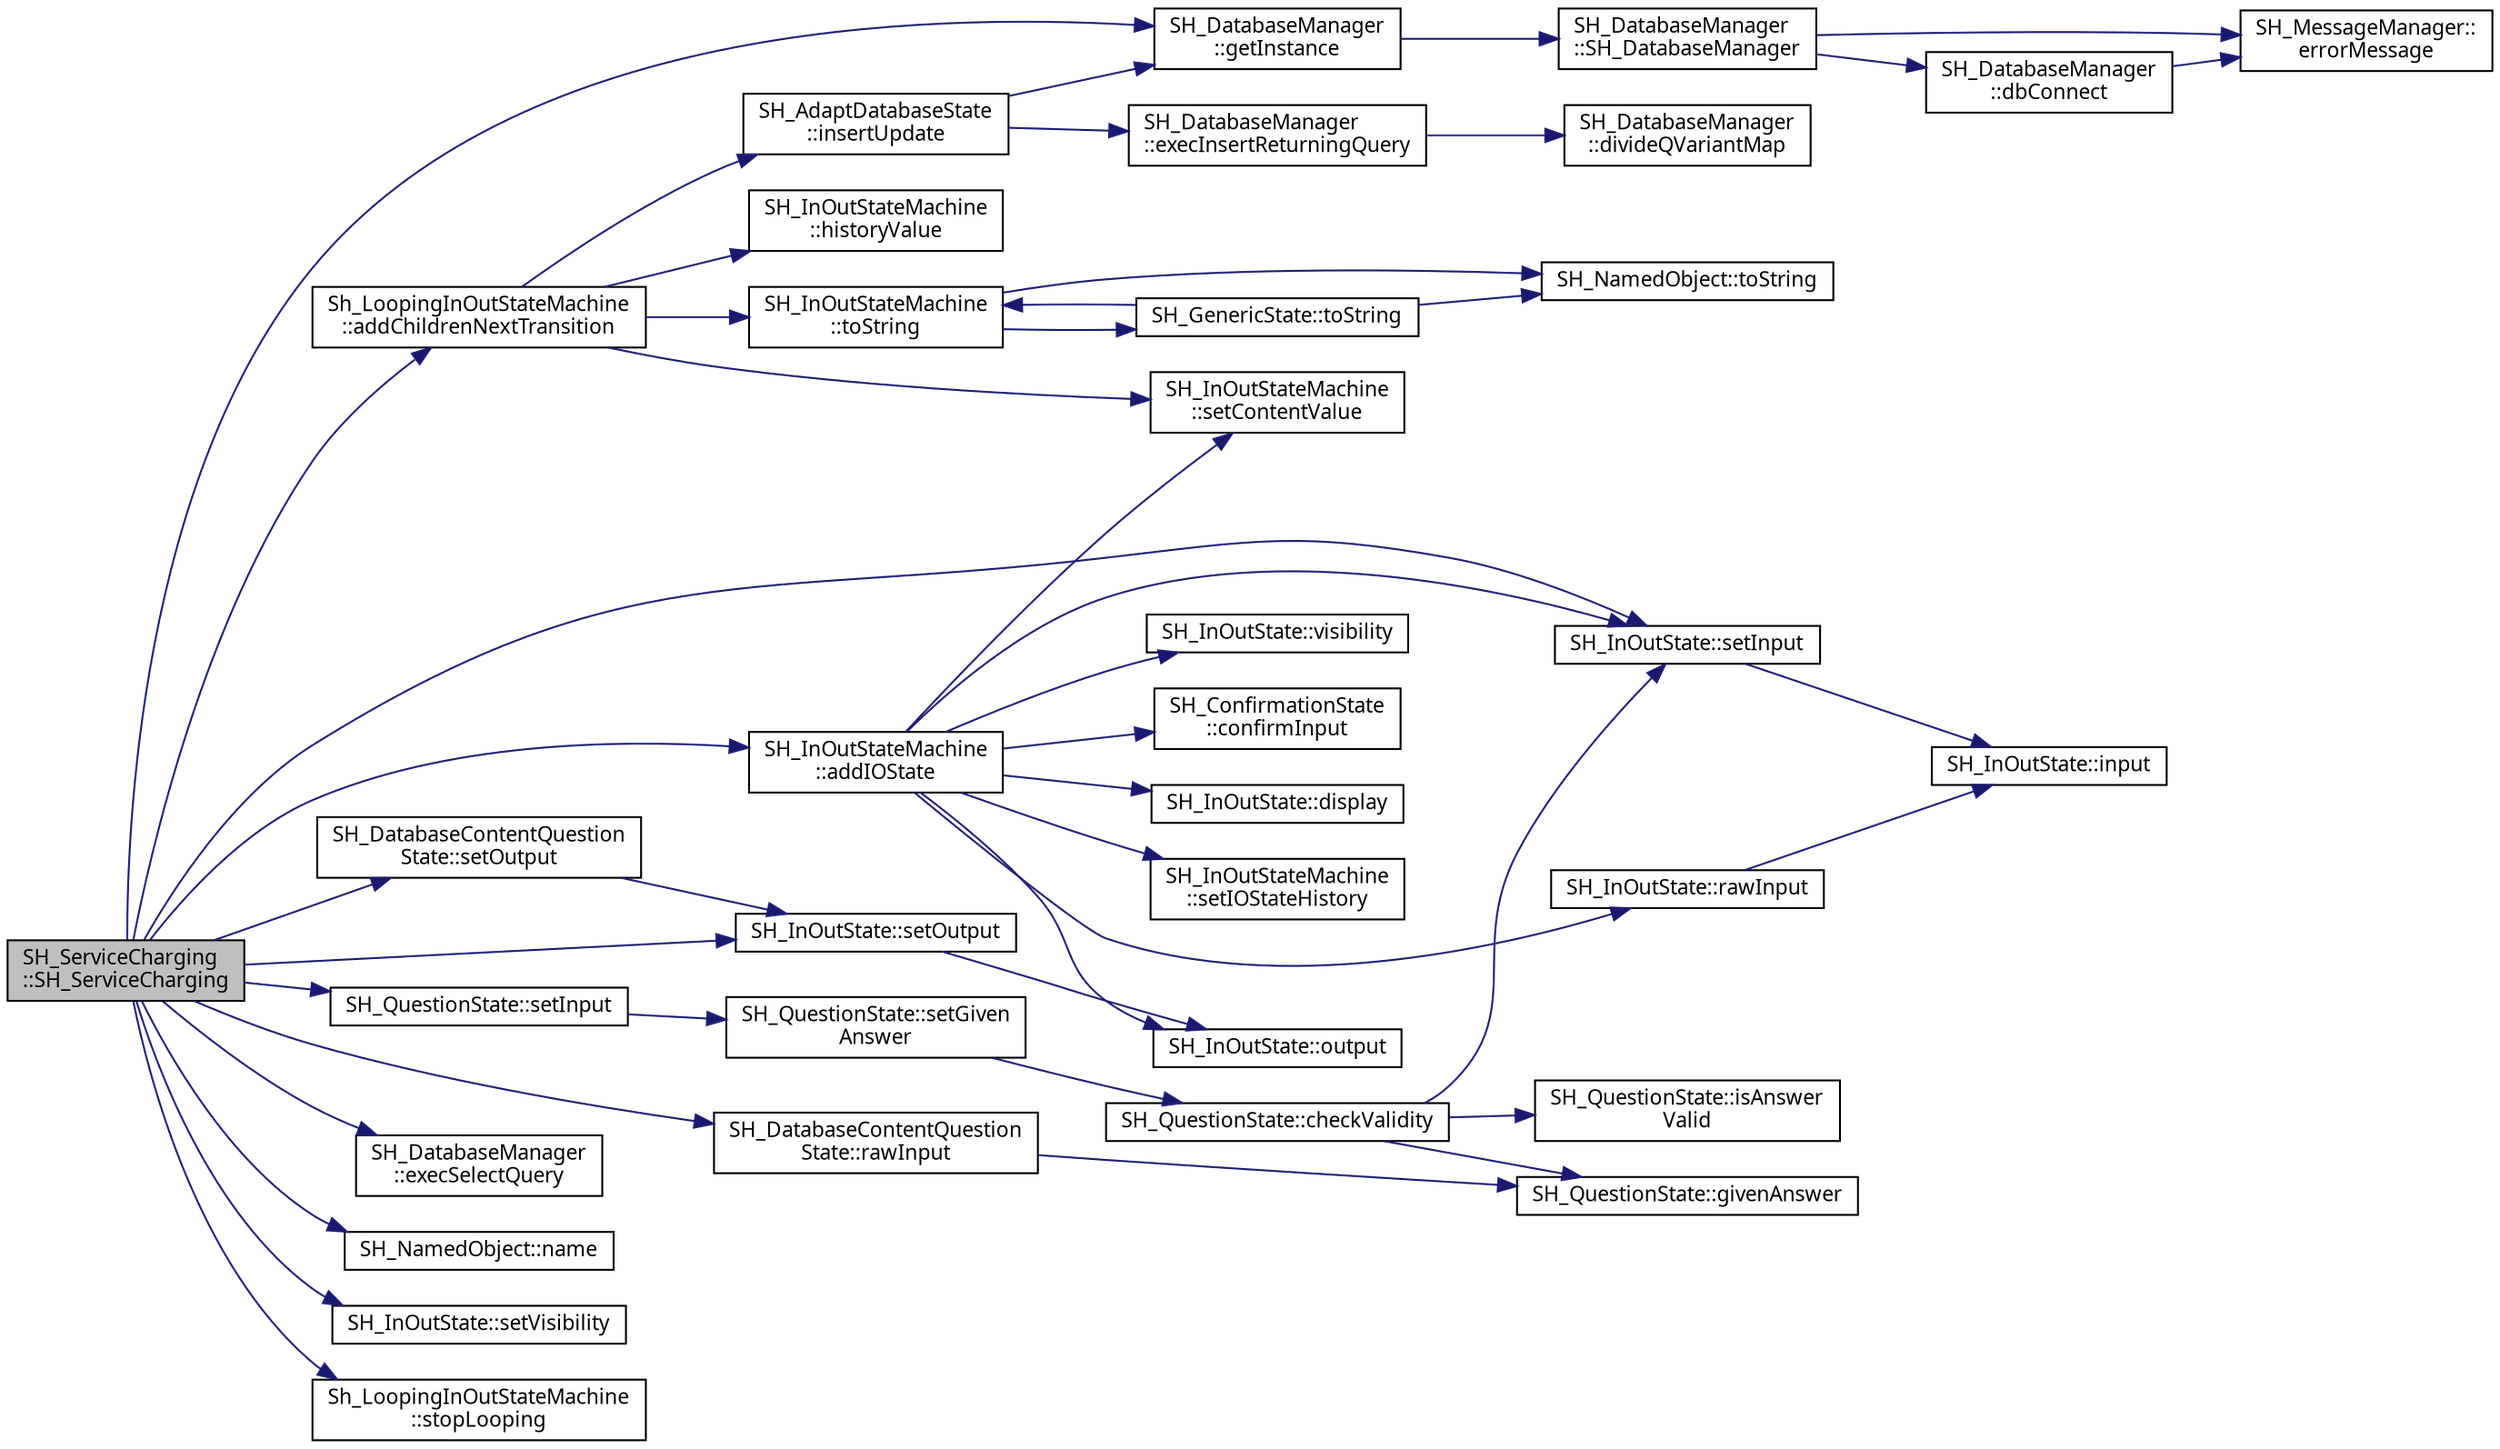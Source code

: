 digraph "SH_ServiceCharging::SH_ServiceCharging"
{
 // INTERACTIVE_SVG=YES
  bgcolor="transparent";
  edge [fontname="Verdana",fontsize="11",labelfontname="Verdana",labelfontsize="11"];
  node [fontname="Verdana",fontsize="11",shape=record];
  rankdir="LR";
  Node1 [label="SH_ServiceCharging\l::SH_ServiceCharging",height=0.2,width=0.4,color="black", fillcolor="grey75", style="filled" fontcolor="black"];
  Node1 -> Node2 [color="midnightblue",fontsize="11",style="solid",fontname="Verdana"];
  Node2 [label="Sh_LoopingInOutStateMachine\l::addChildrenNextTransition",height=0.2,width=0.4,color="black",URL="$classSh__LoopingInOutStateMachine.html#acfd8d0711c793b13c759f6c50be6a315"];
  Node2 -> Node3 [color="midnightblue",fontsize="11",style="solid",fontname="Verdana"];
  Node3 [label="SH_InOutStateMachine\l::historyValue",height=0.2,width=0.4,color="black",URL="$classSH__InOutStateMachine.html#a84fb2b2c2105cae9c590c0d15960854a"];
  Node2 -> Node4 [color="midnightblue",fontsize="11",style="solid",fontname="Verdana"];
  Node4 [label="SH_AdaptDatabaseState\l::insertUpdate",height=0.2,width=0.4,color="black",URL="$classSH__AdaptDatabaseState.html#ab010e64da052db416328d3bcb9ca01d4"];
  Node4 -> Node5 [color="midnightblue",fontsize="11",style="solid",fontname="Verdana"];
  Node5 [label="SH_DatabaseManager\l::execInsertReturningQuery",height=0.2,width=0.4,color="black",URL="$classSH__DatabaseManager.html#a1c0399265021ed79a1c07a0e01c7a5dc"];
  Node5 -> Node6 [color="midnightblue",fontsize="11",style="solid",fontname="Verdana"];
  Node6 [label="SH_DatabaseManager\l::divideQVariantMap",height=0.2,width=0.4,color="black",URL="$classSH__DatabaseManager.html#acab8936d9c694610eda1c157a405ead3"];
  Node4 -> Node7 [color="midnightblue",fontsize="11",style="solid",fontname="Verdana"];
  Node7 [label="SH_DatabaseManager\l::getInstance",height=0.2,width=0.4,color="black",URL="$classSH__DatabaseManager.html#a638369a15265ab0aa053080a32d2ca39"];
  Node7 -> Node8 [color="midnightblue",fontsize="11",style="solid",fontname="Verdana"];
  Node8 [label="SH_DatabaseManager\l::SH_DatabaseManager",height=0.2,width=0.4,color="black",URL="$classSH__DatabaseManager.html#a7b5d0e372c153eb59cdab98588994904"];
  Node8 -> Node9 [color="midnightblue",fontsize="11",style="solid",fontname="Verdana"];
  Node9 [label="SH_DatabaseManager\l::dbConnect",height=0.2,width=0.4,color="black",URL="$classSH__DatabaseManager.html#aeb077fe5437f435c0cbe8d77d96dd846"];
  Node9 -> Node10 [color="midnightblue",fontsize="11",style="solid",fontname="Verdana"];
  Node10 [label="SH_MessageManager::\lerrorMessage",height=0.2,width=0.4,color="black",URL="$classSH__MessageManager.html#acb5615cc90f198f4768da800a5d32362"];
  Node8 -> Node10 [color="midnightblue",fontsize="11",style="solid",fontname="Verdana"];
  Node2 -> Node11 [color="midnightblue",fontsize="11",style="solid",fontname="Verdana"];
  Node11 [label="SH_InOutStateMachine\l::setContentValue",height=0.2,width=0.4,color="black",URL="$classSH__InOutStateMachine.html#aa2766b7a7ba39c35a10df7fc0c151b4f"];
  Node2 -> Node12 [color="midnightblue",fontsize="11",style="solid",fontname="Verdana"];
  Node12 [label="SH_InOutStateMachine\l::toString",height=0.2,width=0.4,color="black",URL="$classSH__InOutStateMachine.html#a60ecd7de03d948e2d1e9cbedb5c3e5fa"];
  Node12 -> Node13 [color="midnightblue",fontsize="11",style="solid",fontname="Verdana"];
  Node13 [label="SH_NamedObject::toString",height=0.2,width=0.4,color="black",URL="$classSH__NamedObject.html#af73e97f6476ca1ef3a22b159d179f5e7"];
  Node12 -> Node14 [color="midnightblue",fontsize="11",style="solid",fontname="Verdana"];
  Node14 [label="SH_GenericState::toString",height=0.2,width=0.4,color="black",URL="$classSH__GenericState.html#a5480c5ee725fd801d8f6292cd4c803b8"];
  Node14 -> Node13 [color="midnightblue",fontsize="11",style="solid",fontname="Verdana"];
  Node14 -> Node12 [color="midnightblue",fontsize="11",style="solid",fontname="Verdana"];
  Node1 -> Node15 [color="midnightblue",fontsize="11",style="solid",fontname="Verdana"];
  Node15 [label="SH_InOutStateMachine\l::addIOState",height=0.2,width=0.4,color="black",URL="$classSH__InOutStateMachine.html#ad6b778d052f741daee720c047059ce0e"];
  Node15 -> Node16 [color="midnightblue",fontsize="11",style="solid",fontname="Verdana"];
  Node16 [label="SH_ConfirmationState\l::confirmInput",height=0.2,width=0.4,color="black",URL="$classSH__ConfirmationState.html#ae47d89a7fc0ada8eb51d8bef2317b348"];
  Node15 -> Node17 [color="midnightblue",fontsize="11",style="solid",fontname="Verdana"];
  Node17 [label="SH_InOutState::display",height=0.2,width=0.4,color="black",URL="$classSH__InOutState.html#a918e8a7f5fe00dc16004e46eeee1281d"];
  Node15 -> Node18 [color="midnightblue",fontsize="11",style="solid",fontname="Verdana"];
  Node18 [label="SH_InOutState::output",height=0.2,width=0.4,color="black",URL="$classSH__InOutState.html#a1a2fd4f34484125058e20730aaee7e46"];
  Node15 -> Node19 [color="midnightblue",fontsize="11",style="solid",fontname="Verdana"];
  Node19 [label="SH_InOutState::rawInput",height=0.2,width=0.4,color="black",URL="$classSH__InOutState.html#a4b1ca094de91c47690ec2d1e95678273"];
  Node19 -> Node20 [color="midnightblue",fontsize="11",style="solid",fontname="Verdana"];
  Node20 [label="SH_InOutState::input",height=0.2,width=0.4,color="black",URL="$classSH__InOutState.html#a04364c76d2fd8a3781e7b325955e5bd9"];
  Node15 -> Node11 [color="midnightblue",fontsize="11",style="solid",fontname="Verdana"];
  Node15 -> Node21 [color="midnightblue",fontsize="11",style="solid",fontname="Verdana"];
  Node21 [label="SH_InOutState::setInput",height=0.2,width=0.4,color="black",URL="$classSH__InOutState.html#a0206ab7d5616f28b0da7bfd5451614e8"];
  Node21 -> Node20 [color="midnightblue",fontsize="11",style="solid",fontname="Verdana"];
  Node15 -> Node22 [color="midnightblue",fontsize="11",style="solid",fontname="Verdana"];
  Node22 [label="SH_InOutStateMachine\l::setIOStateHistory",height=0.2,width=0.4,color="black",URL="$classSH__InOutStateMachine.html#a4b72e6da839782a211692a4d728c3925"];
  Node15 -> Node23 [color="midnightblue",fontsize="11",style="solid",fontname="Verdana"];
  Node23 [label="SH_InOutState::visibility",height=0.2,width=0.4,color="black",URL="$classSH__InOutState.html#a8c496b2fe21a51a587c6e4409c0f37ec"];
  Node1 -> Node24 [color="midnightblue",fontsize="11",style="solid",fontname="Verdana"];
  Node24 [label="SH_DatabaseManager\l::execSelectQuery",height=0.2,width=0.4,color="black",URL="$classSH__DatabaseManager.html#ab8f9850cb68444ab9a4e613b36a3b044"];
  Node1 -> Node7 [color="midnightblue",fontsize="11",style="solid",fontname="Verdana"];
  Node1 -> Node25 [color="midnightblue",fontsize="11",style="solid",fontname="Verdana"];
  Node25 [label="SH_NamedObject::name",height=0.2,width=0.4,color="black",URL="$classSH__NamedObject.html#a970f265df31b28b2179bbbceb6170ac2"];
  Node1 -> Node26 [color="midnightblue",fontsize="11",style="solid",fontname="Verdana"];
  Node26 [label="SH_DatabaseContentQuestion\lState::rawInput",height=0.2,width=0.4,color="black",URL="$classSH__DatabaseContentQuestionState.html#a344d9109e15509506b1b998d28392cac"];
  Node26 -> Node27 [color="midnightblue",fontsize="11",style="solid",fontname="Verdana"];
  Node27 [label="SH_QuestionState::givenAnswer",height=0.2,width=0.4,color="black",URL="$classSH__QuestionState.html#abde97c61175be95358ece622fd16593e"];
  Node1 -> Node28 [color="midnightblue",fontsize="11",style="solid",fontname="Verdana"];
  Node28 [label="SH_QuestionState::setInput",height=0.2,width=0.4,color="black",URL="$classSH__QuestionState.html#a331222d371d9c97392f35c84a5ef43e1"];
  Node28 -> Node29 [color="midnightblue",fontsize="11",style="solid",fontname="Verdana"];
  Node29 [label="SH_QuestionState::setGiven\lAnswer",height=0.2,width=0.4,color="black",URL="$classSH__QuestionState.html#a9d285a34a7002fd05a7fa8ff9139c264"];
  Node29 -> Node30 [color="midnightblue",fontsize="11",style="solid",fontname="Verdana"];
  Node30 [label="SH_QuestionState::checkValidity",height=0.2,width=0.4,color="black",URL="$classSH__QuestionState.html#a3ca5459c20ef591023c0572d8224146c"];
  Node30 -> Node27 [color="midnightblue",fontsize="11",style="solid",fontname="Verdana"];
  Node30 -> Node31 [color="midnightblue",fontsize="11",style="solid",fontname="Verdana"];
  Node31 [label="SH_QuestionState::isAnswer\lValid",height=0.2,width=0.4,color="black",URL="$classSH__QuestionState.html#ac195d7ad87a52ab276a7c4a902eab691"];
  Node30 -> Node21 [color="midnightblue",fontsize="11",style="solid",fontname="Verdana"];
  Node1 -> Node21 [color="midnightblue",fontsize="11",style="solid",fontname="Verdana"];
  Node1 -> Node32 [color="midnightblue",fontsize="11",style="solid",fontname="Verdana"];
  Node32 [label="SH_DatabaseContentQuestion\lState::setOutput",height=0.2,width=0.4,color="black",URL="$classSH__DatabaseContentQuestionState.html#aff932cdd7974baeea9a477cf0abc5ace"];
  Node32 -> Node33 [color="midnightblue",fontsize="11",style="solid",fontname="Verdana"];
  Node33 [label="SH_InOutState::setOutput",height=0.2,width=0.4,color="black",URL="$classSH__InOutState.html#a7dc244d72e09fdbc30eb3a704b05a4d8"];
  Node33 -> Node18 [color="midnightblue",fontsize="11",style="solid",fontname="Verdana"];
  Node1 -> Node33 [color="midnightblue",fontsize="11",style="solid",fontname="Verdana"];
  Node1 -> Node34 [color="midnightblue",fontsize="11",style="solid",fontname="Verdana"];
  Node34 [label="SH_InOutState::setVisibility",height=0.2,width=0.4,color="black",URL="$classSH__InOutState.html#a7706a2ea1367ab3416db27fa0f4794f7"];
  Node1 -> Node35 [color="midnightblue",fontsize="11",style="solid",fontname="Verdana"];
  Node35 [label="Sh_LoopingInOutStateMachine\l::stopLooping",height=0.2,width=0.4,color="black",URL="$classSh__LoopingInOutStateMachine.html#a8788fa9e4c3149bcf7554e2a2b960c51"];
}
